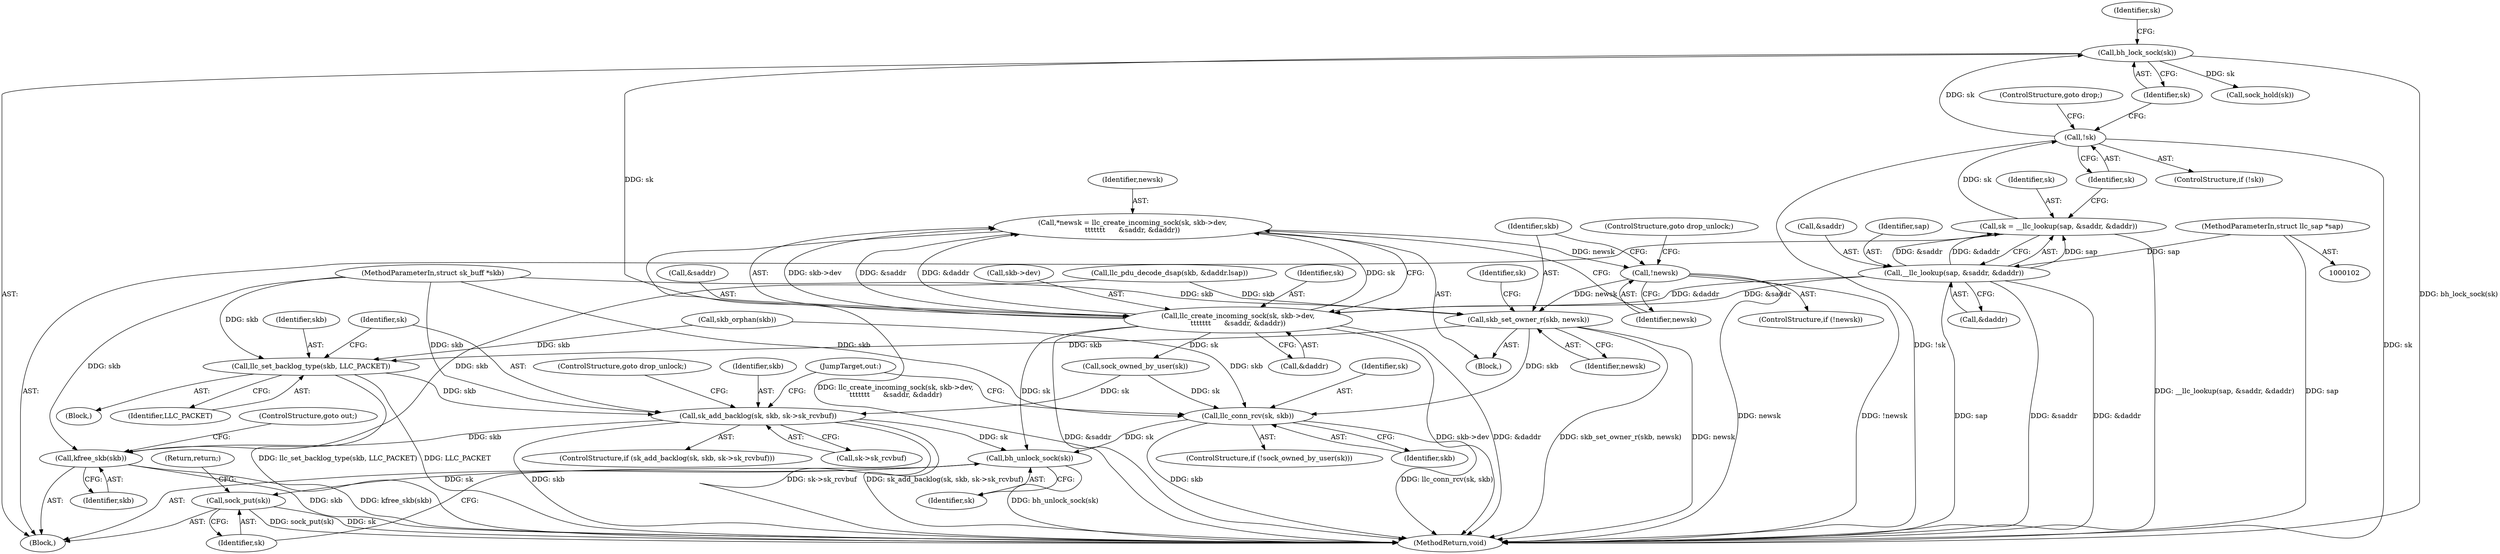 digraph "0_linux_8b74d439e1697110c5e5c600643e823eb1dd0762@API" {
"1000154" [label="(Call,*newsk = llc_create_incoming_sock(sk, skb->dev,\n\t\t\t\t\t\t\t      &saddr, &daddr))"];
"1000156" [label="(Call,llc_create_incoming_sock(sk, skb->dev,\n\t\t\t\t\t\t\t      &saddr, &daddr))"];
"1000143" [label="(Call,bh_lock_sock(sk))"];
"1000140" [label="(Call,!sk)"];
"1000131" [label="(Call,sk = __llc_lookup(sap, &saddr, &daddr))"];
"1000133" [label="(Call,__llc_lookup(sap, &saddr, &daddr))"];
"1000103" [label="(MethodParameterIn,struct llc_sap *sap)"];
"1000166" [label="(Call,!newsk)"];
"1000169" [label="(Call,skb_set_owner_r(skb, newsk))"];
"1000192" [label="(Call,llc_conn_rcv(sk, skb))"];
"1000212" [label="(Call,bh_unlock_sock(sk))"];
"1000214" [label="(Call,sock_put(sk))"];
"1000200" [label="(Call,llc_set_backlog_type(skb, LLC_PACKET))"];
"1000204" [label="(Call,sk_add_backlog(sk, skb, sk->sk_rcvbuf))"];
"1000222" [label="(Call,kfree_skb(skb))"];
"1000140" [label="(Call,!sk)"];
"1000131" [label="(Call,sk = __llc_lookup(sap, &saddr, &daddr))"];
"1000214" [label="(Call,sock_put(sk))"];
"1000155" [label="(Identifier,newsk)"];
"1000166" [label="(Call,!newsk)"];
"1000139" [label="(ControlStructure,if (!sk))"];
"1000163" [label="(Call,&daddr)"];
"1000143" [label="(Call,bh_lock_sock(sk))"];
"1000169" [label="(Call,skb_set_owner_r(skb, newsk))"];
"1000168" [label="(ControlStructure,goto drop_unlock;)"];
"1000149" [label="(Identifier,sk)"];
"1000206" [label="(Identifier,skb)"];
"1000204" [label="(Call,sk_add_backlog(sk, skb, sk->sk_rcvbuf))"];
"1000224" [label="(ControlStructure,goto out;)"];
"1000104" [label="(MethodParameterIn,struct sk_buff *skb)"];
"1000154" [label="(Call,*newsk = llc_create_incoming_sock(sk, skb->dev,\n\t\t\t\t\t\t\t      &saddr, &daddr))"];
"1000190" [label="(Call,sock_owned_by_user(sk))"];
"1000152" [label="(Block,)"];
"1000194" [label="(Identifier,skb)"];
"1000188" [label="(ControlStructure,if (!sock_owned_by_user(sk)))"];
"1000170" [label="(Identifier,skb)"];
"1000134" [label="(Identifier,sap)"];
"1000132" [label="(Identifier,sk)"];
"1000141" [label="(Identifier,sk)"];
"1000135" [label="(Call,&saddr)"];
"1000176" [label="(Call,sock_hold(sk))"];
"1000200" [label="(Call,llc_set_backlog_type(skb, LLC_PACKET))"];
"1000193" [label="(Identifier,sk)"];
"1000174" [label="(Call,skb_orphan(skb))"];
"1000205" [label="(Identifier,sk)"];
"1000203" [label="(ControlStructure,if (sk_add_backlog(sk, skb, sk->sk_rcvbuf)))"];
"1000137" [label="(Call,&daddr)"];
"1000156" [label="(Call,llc_create_incoming_sock(sk, skb->dev,\n\t\t\t\t\t\t\t      &saddr, &daddr))"];
"1000216" [label="(Return,return;)"];
"1000223" [label="(Identifier,skb)"];
"1000161" [label="(Call,&saddr)"];
"1000202" [label="(Identifier,LLC_PACKET)"];
"1000125" [label="(Call,llc_pdu_decode_dsap(skb, &daddr.lsap))"];
"1000207" [label="(Call,sk->sk_rcvbuf)"];
"1000167" [label="(Identifier,newsk)"];
"1000196" [label="(Block,)"];
"1000212" [label="(Call,bh_unlock_sock(sk))"];
"1000201" [label="(Identifier,skb)"];
"1000157" [label="(Identifier,sk)"];
"1000211" [label="(JumpTarget,out:)"];
"1000222" [label="(Call,kfree_skb(skb))"];
"1000191" [label="(Identifier,sk)"];
"1000105" [label="(Block,)"];
"1000103" [label="(MethodParameterIn,struct llc_sap *sap)"];
"1000142" [label="(ControlStructure,goto drop;)"];
"1000213" [label="(Identifier,sk)"];
"1000225" [label="(MethodReturn,void)"];
"1000133" [label="(Call,__llc_lookup(sap, &saddr, &daddr))"];
"1000192" [label="(Call,llc_conn_rcv(sk, skb))"];
"1000171" [label="(Identifier,newsk)"];
"1000144" [label="(Identifier,sk)"];
"1000165" [label="(ControlStructure,if (!newsk))"];
"1000210" [label="(ControlStructure,goto drop_unlock;)"];
"1000215" [label="(Identifier,sk)"];
"1000158" [label="(Call,skb->dev)"];
"1000154" -> "1000152"  [label="AST: "];
"1000154" -> "1000156"  [label="CFG: "];
"1000155" -> "1000154"  [label="AST: "];
"1000156" -> "1000154"  [label="AST: "];
"1000167" -> "1000154"  [label="CFG: "];
"1000154" -> "1000225"  [label="DDG: llc_create_incoming_sock(sk, skb->dev,\n\t\t\t\t\t\t\t      &saddr, &daddr)"];
"1000156" -> "1000154"  [label="DDG: sk"];
"1000156" -> "1000154"  [label="DDG: skb->dev"];
"1000156" -> "1000154"  [label="DDG: &saddr"];
"1000156" -> "1000154"  [label="DDG: &daddr"];
"1000154" -> "1000166"  [label="DDG: newsk"];
"1000156" -> "1000163"  [label="CFG: "];
"1000157" -> "1000156"  [label="AST: "];
"1000158" -> "1000156"  [label="AST: "];
"1000161" -> "1000156"  [label="AST: "];
"1000163" -> "1000156"  [label="AST: "];
"1000156" -> "1000225"  [label="DDG: skb->dev"];
"1000156" -> "1000225"  [label="DDG: &daddr"];
"1000156" -> "1000225"  [label="DDG: &saddr"];
"1000143" -> "1000156"  [label="DDG: sk"];
"1000133" -> "1000156"  [label="DDG: &saddr"];
"1000133" -> "1000156"  [label="DDG: &daddr"];
"1000156" -> "1000190"  [label="DDG: sk"];
"1000156" -> "1000212"  [label="DDG: sk"];
"1000143" -> "1000105"  [label="AST: "];
"1000143" -> "1000144"  [label="CFG: "];
"1000144" -> "1000143"  [label="AST: "];
"1000149" -> "1000143"  [label="CFG: "];
"1000143" -> "1000225"  [label="DDG: bh_lock_sock(sk)"];
"1000140" -> "1000143"  [label="DDG: sk"];
"1000143" -> "1000176"  [label="DDG: sk"];
"1000140" -> "1000139"  [label="AST: "];
"1000140" -> "1000141"  [label="CFG: "];
"1000141" -> "1000140"  [label="AST: "];
"1000142" -> "1000140"  [label="CFG: "];
"1000144" -> "1000140"  [label="CFG: "];
"1000140" -> "1000225"  [label="DDG: sk"];
"1000140" -> "1000225"  [label="DDG: !sk"];
"1000131" -> "1000140"  [label="DDG: sk"];
"1000131" -> "1000105"  [label="AST: "];
"1000131" -> "1000133"  [label="CFG: "];
"1000132" -> "1000131"  [label="AST: "];
"1000133" -> "1000131"  [label="AST: "];
"1000141" -> "1000131"  [label="CFG: "];
"1000131" -> "1000225"  [label="DDG: __llc_lookup(sap, &saddr, &daddr)"];
"1000133" -> "1000131"  [label="DDG: sap"];
"1000133" -> "1000131"  [label="DDG: &saddr"];
"1000133" -> "1000131"  [label="DDG: &daddr"];
"1000133" -> "1000137"  [label="CFG: "];
"1000134" -> "1000133"  [label="AST: "];
"1000135" -> "1000133"  [label="AST: "];
"1000137" -> "1000133"  [label="AST: "];
"1000133" -> "1000225"  [label="DDG: sap"];
"1000133" -> "1000225"  [label="DDG: &saddr"];
"1000133" -> "1000225"  [label="DDG: &daddr"];
"1000103" -> "1000133"  [label="DDG: sap"];
"1000103" -> "1000102"  [label="AST: "];
"1000103" -> "1000225"  [label="DDG: sap"];
"1000166" -> "1000165"  [label="AST: "];
"1000166" -> "1000167"  [label="CFG: "];
"1000167" -> "1000166"  [label="AST: "];
"1000168" -> "1000166"  [label="CFG: "];
"1000170" -> "1000166"  [label="CFG: "];
"1000166" -> "1000225"  [label="DDG: !newsk"];
"1000166" -> "1000225"  [label="DDG: newsk"];
"1000166" -> "1000169"  [label="DDG: newsk"];
"1000169" -> "1000152"  [label="AST: "];
"1000169" -> "1000171"  [label="CFG: "];
"1000170" -> "1000169"  [label="AST: "];
"1000171" -> "1000169"  [label="AST: "];
"1000191" -> "1000169"  [label="CFG: "];
"1000169" -> "1000225"  [label="DDG: skb_set_owner_r(skb, newsk)"];
"1000169" -> "1000225"  [label="DDG: newsk"];
"1000125" -> "1000169"  [label="DDG: skb"];
"1000104" -> "1000169"  [label="DDG: skb"];
"1000169" -> "1000192"  [label="DDG: skb"];
"1000169" -> "1000200"  [label="DDG: skb"];
"1000192" -> "1000188"  [label="AST: "];
"1000192" -> "1000194"  [label="CFG: "];
"1000193" -> "1000192"  [label="AST: "];
"1000194" -> "1000192"  [label="AST: "];
"1000211" -> "1000192"  [label="CFG: "];
"1000192" -> "1000225"  [label="DDG: skb"];
"1000192" -> "1000225"  [label="DDG: llc_conn_rcv(sk, skb)"];
"1000190" -> "1000192"  [label="DDG: sk"];
"1000174" -> "1000192"  [label="DDG: skb"];
"1000104" -> "1000192"  [label="DDG: skb"];
"1000192" -> "1000212"  [label="DDG: sk"];
"1000212" -> "1000105"  [label="AST: "];
"1000212" -> "1000213"  [label="CFG: "];
"1000213" -> "1000212"  [label="AST: "];
"1000215" -> "1000212"  [label="CFG: "];
"1000212" -> "1000225"  [label="DDG: bh_unlock_sock(sk)"];
"1000204" -> "1000212"  [label="DDG: sk"];
"1000212" -> "1000214"  [label="DDG: sk"];
"1000214" -> "1000105"  [label="AST: "];
"1000214" -> "1000215"  [label="CFG: "];
"1000215" -> "1000214"  [label="AST: "];
"1000216" -> "1000214"  [label="CFG: "];
"1000214" -> "1000225"  [label="DDG: sk"];
"1000214" -> "1000225"  [label="DDG: sock_put(sk)"];
"1000200" -> "1000196"  [label="AST: "];
"1000200" -> "1000202"  [label="CFG: "];
"1000201" -> "1000200"  [label="AST: "];
"1000202" -> "1000200"  [label="AST: "];
"1000205" -> "1000200"  [label="CFG: "];
"1000200" -> "1000225"  [label="DDG: llc_set_backlog_type(skb, LLC_PACKET)"];
"1000200" -> "1000225"  [label="DDG: LLC_PACKET"];
"1000174" -> "1000200"  [label="DDG: skb"];
"1000104" -> "1000200"  [label="DDG: skb"];
"1000200" -> "1000204"  [label="DDG: skb"];
"1000204" -> "1000203"  [label="AST: "];
"1000204" -> "1000207"  [label="CFG: "];
"1000205" -> "1000204"  [label="AST: "];
"1000206" -> "1000204"  [label="AST: "];
"1000207" -> "1000204"  [label="AST: "];
"1000210" -> "1000204"  [label="CFG: "];
"1000211" -> "1000204"  [label="CFG: "];
"1000204" -> "1000225"  [label="DDG: skb"];
"1000204" -> "1000225"  [label="DDG: sk->sk_rcvbuf"];
"1000204" -> "1000225"  [label="DDG: sk_add_backlog(sk, skb, sk->sk_rcvbuf)"];
"1000190" -> "1000204"  [label="DDG: sk"];
"1000104" -> "1000204"  [label="DDG: skb"];
"1000204" -> "1000222"  [label="DDG: skb"];
"1000222" -> "1000105"  [label="AST: "];
"1000222" -> "1000223"  [label="CFG: "];
"1000223" -> "1000222"  [label="AST: "];
"1000224" -> "1000222"  [label="CFG: "];
"1000222" -> "1000225"  [label="DDG: skb"];
"1000222" -> "1000225"  [label="DDG: kfree_skb(skb)"];
"1000125" -> "1000222"  [label="DDG: skb"];
"1000104" -> "1000222"  [label="DDG: skb"];
}
